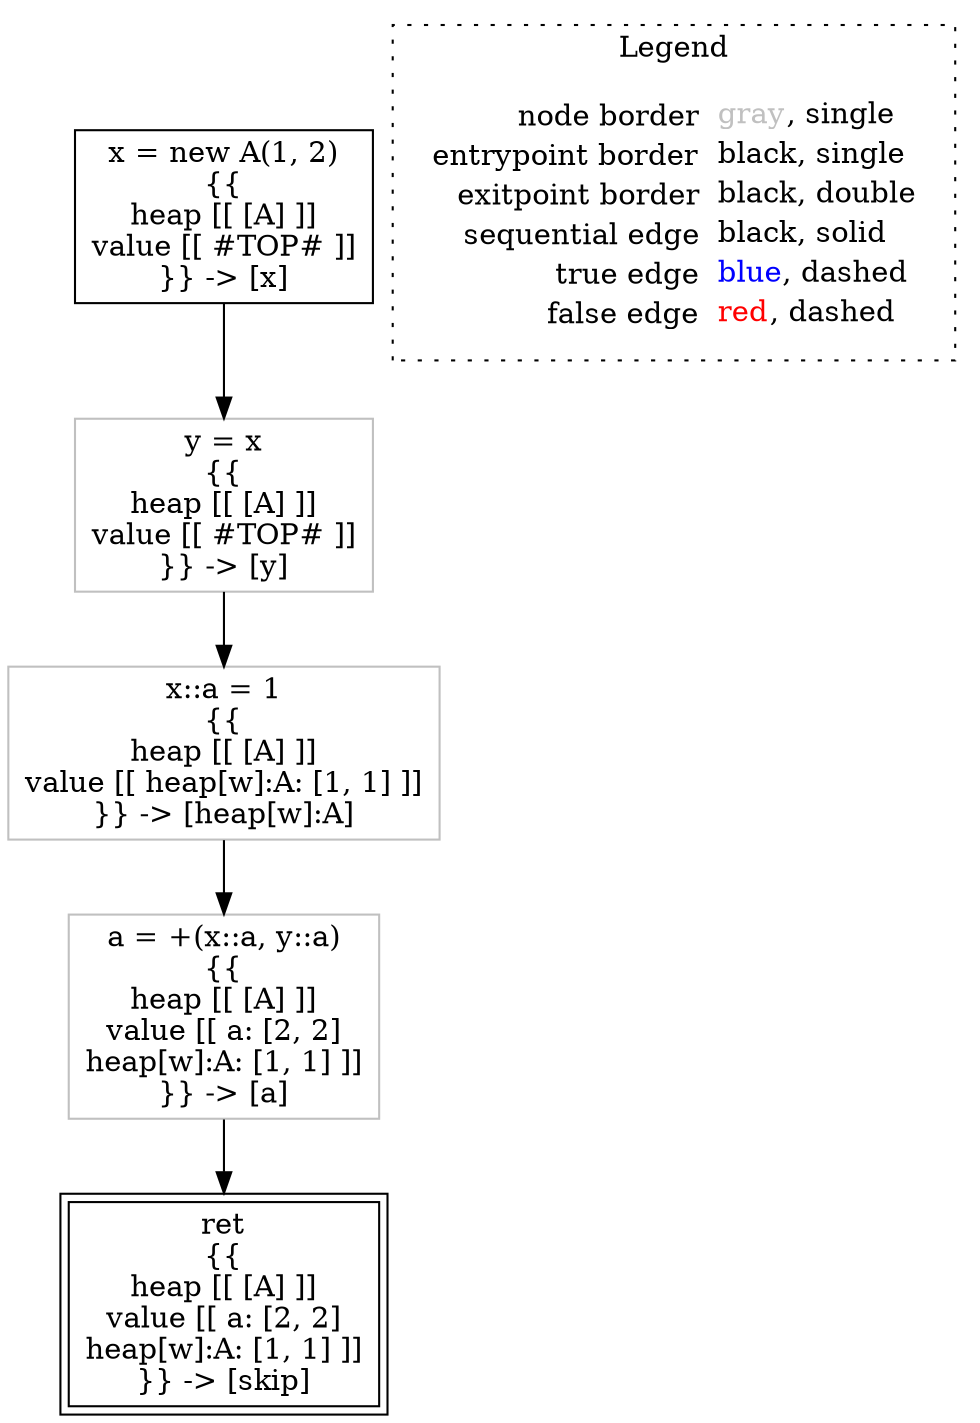 digraph {
	"node0" [shape="rect",color="black",label=<x = new A(1, 2)<BR/>{{<BR/>heap [[ [A] ]]<BR/>value [[ #TOP# ]]<BR/>}} -&gt; [x]>];
	"node1" [shape="rect",color="gray",label=<x::a = 1<BR/>{{<BR/>heap [[ [A] ]]<BR/>value [[ heap[w]:A: [1, 1] ]]<BR/>}} -&gt; [heap[w]:A]>];
	"node2" [shape="rect",color="gray",label=<a = +(x::a, y::a)<BR/>{{<BR/>heap [[ [A] ]]<BR/>value [[ a: [2, 2]<BR/>heap[w]:A: [1, 1] ]]<BR/>}} -&gt; [a]>];
	"node3" [shape="rect",color="black",peripheries="2",label=<ret<BR/>{{<BR/>heap [[ [A] ]]<BR/>value [[ a: [2, 2]<BR/>heap[w]:A: [1, 1] ]]<BR/>}} -&gt; [skip]>];
	"node4" [shape="rect",color="gray",label=<y = x<BR/>{{<BR/>heap [[ [A] ]]<BR/>value [[ #TOP# ]]<BR/>}} -&gt; [y]>];
	"node1" -> "node2" [color="black"];
	"node2" -> "node3" [color="black"];
	"node0" -> "node4" [color="black"];
	"node4" -> "node1" [color="black"];
subgraph cluster_legend {
	label="Legend";
	style=dotted;
	node [shape=plaintext];
	"legend" [label=<<table border="0" cellpadding="2" cellspacing="0" cellborder="0"><tr><td align="right">node border&nbsp;</td><td align="left"><font color="gray">gray</font>, single</td></tr><tr><td align="right">entrypoint border&nbsp;</td><td align="left"><font color="black">black</font>, single</td></tr><tr><td align="right">exitpoint border&nbsp;</td><td align="left"><font color="black">black</font>, double</td></tr><tr><td align="right">sequential edge&nbsp;</td><td align="left"><font color="black">black</font>, solid</td></tr><tr><td align="right">true edge&nbsp;</td><td align="left"><font color="blue">blue</font>, dashed</td></tr><tr><td align="right">false edge&nbsp;</td><td align="left"><font color="red">red</font>, dashed</td></tr></table>>];
}

}
